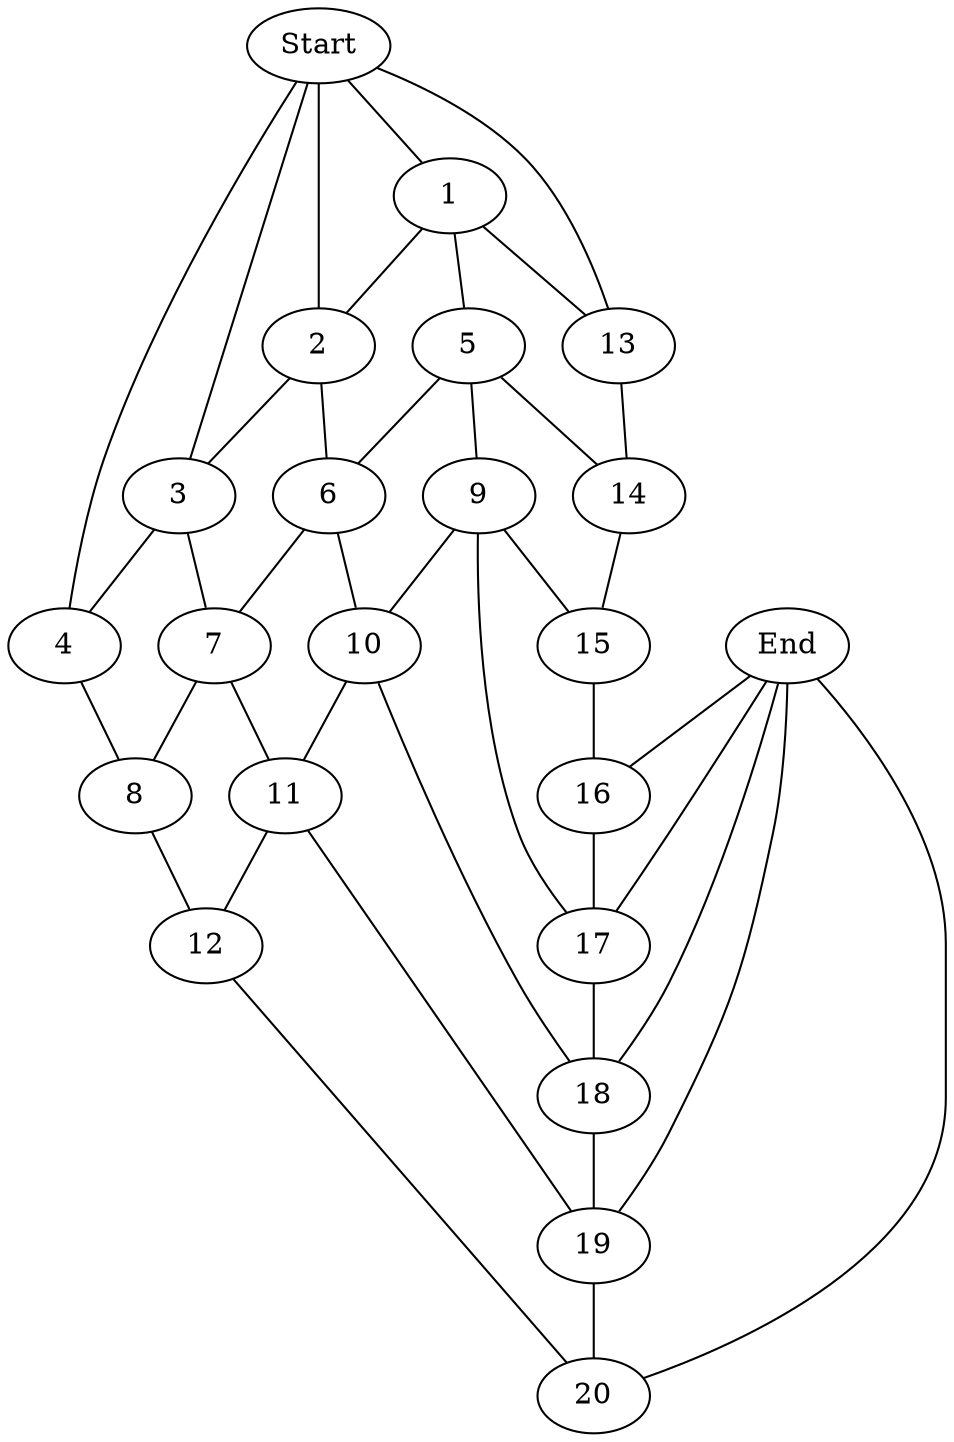 graph prob23 {
    Start [pos = "50, 223";];
    1 [pos = "166, 129";];
    2 [pos = "168, 222";];
    3 [pos = "169, 313";];
    4 [pos = "168, 413";];
    5 [pos = "280, 125";];
    6 [pos = "281, 219";];
    7 [pos = "282, 312";];
    8 [pos = "284, 411";];
    9 [pos = "389, 126";];
    10 [pos = "393, 217";];
    11 [pos = "396, 313";];
    12 [pos = "398, 410";];
    End [pos = "604, 212";];
    13 [pos = "164, 40";];
    14 [pos = "279, 36";];
    15 [pos = "389, 33";];
    16 [pos = "489, 31";];
    17 [pos = "492, 123";];
    18 [pos = "495, 215";];
    19 [pos = "499, 308";];
    20 [pos = "501, 408";];
    
    Start -- 1 [key = "21";];
    Start -- 2 [key = "22";];
    Start -- 3 [key = "23";];
    Start -- 4 [key = "24";];
    1 -- 2 [key = "25";];
    1 -- 5 [key = "26";];
    2 -- 3 [key = "27";];
    2 -- 6 [key = "28";];
    3 -- 4 [key = "29";];
    3 -- 7 [key = "30";];
    4 -- 8 [key = "31";];
    5 -- 6 [key = "32";];
    5 -- 9 [key = "33";];
    6 -- 7 [key = "34";];
    6 -- 10 [key = "35";];
    7 -- 8 [key = "36";];
    7 -- 11 [key = "37";];
    8 -- 12 [key = "38";];
    9 -- 10 [key = "39";];
    10 -- 11 [key = "40";];
    11 -- 12 [key = "41";];
    12 -- 20 [key = "42";];
    11 -- 19 [key = "43";];
    18 -- 19 [key = "44";];
    10 -- 18 [key = "45";];
    1 -- 13 [key = "46";];
    13 -- 14 [key = "47";];
    14 -- 15 [key = "48";];
    15 -- 16 [key = "49";];
    16 -- 17 [key = "50";];
    17 -- 18 [key = "51";];
    Start -- 13 [key = "52";];
    5 -- 14 [key = "53";];
    9 -- 15 [key = "54";];
    9 -- 17 [key = "55";];
    19 -- 20 [key = "56";];
    End -- 20 [key = "57";];
    End -- 16 [key = "58";];
    End -- 17 [key = "59";];
    End -- 18 [key = "60";];
    End -- 19 [key = "61";];
    
    // v1D -- v2D [key = "21";];
    // v2D -- v3D [key = "22";];
    // v3D -- v4D [key = "23";];
    // v4D -- EndD [key = "24";];
    // v2D -- v7D [key = "25";];
    // v8D -- v7D [key = "26";];
    // v6D -- v3D [key = "27";];
    // v7D -- v6D [key = "28";];
    // v5D -- v4D [key = "29";];
    // v5D -- v6D [key = "30";];
    // v5D -- EndD [key = "31";];
    // v7D -- v10D [key = "32";];
    // v10D -- v9D [key = "33";];
    // v6D -- v11D [key = "34";];
    // v11D -- v10D [key = "35";];
    // v5D -- v12D [key = "36";];
    // v12D -- v11D [key = "37";];
    // EndD -- v12D [key = "38";];
    // v15D -- v10D [key = "39";];
    // v14D -- v11D [key = "40";];
    // v13D -- v12D [key = "41";];
    // v13D -- EndD [key = "42";];
    // v13D -- v14D [key = "43";];
    // v14D -- v19D [key = "44";];
    // v14D -- v15D [key = "45";];
    // v1D -- v8D [key = "46";];
    // StartD -- v8D [key = "47";];
    // StartD -- v9D [key = "48";];
    // StartD -- v16D [key = "49";];
    // v16D -- v17D [key = "50";];
    // v15D -- v18D [key = "51";];
    // v1D -- EndD [key = "52";];
    // v8D -- v9D [key = "53";];
    // v9D -- v16D [key = "54";];
    // v15D -- v16D [key = "55";];
    // v13D -- v20D [key = "56";];
    // EndD -- v20D [key = "57";];
    // StartD -- v17D [key = "58";];
    // v18D -- v17D [key = "59";];
    // v19D -- v18D [key = "60";];
    // v20D -- v19D [key = "61";];
}